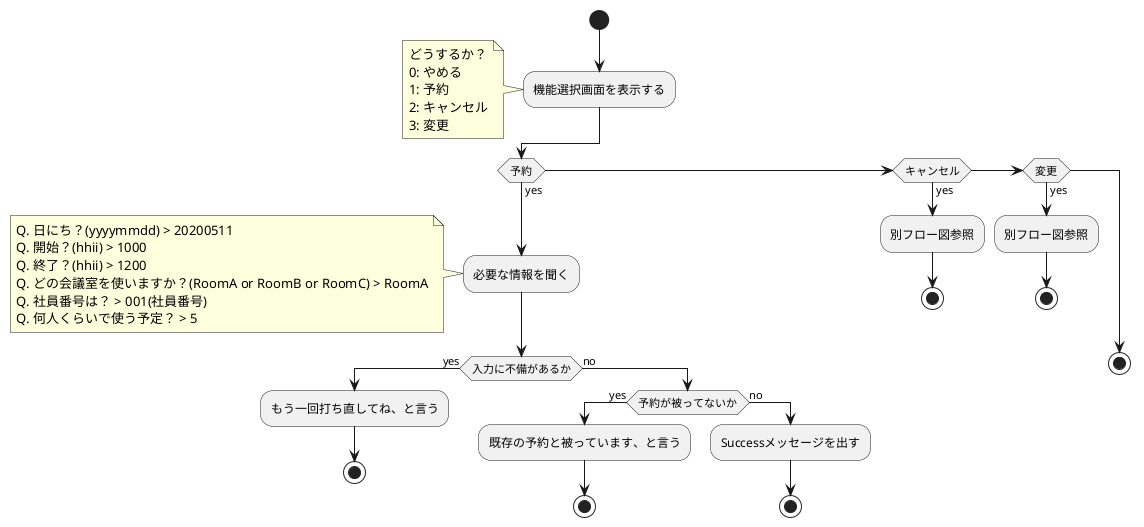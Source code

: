 @startuml

title  アプリフロー図: 会議室を予約する


top to bottom direction

@startuml
start
:機能選択画面を表示する;
note left
どうするか？
0: やめる
1: 予約
2: キャンセル
3: 変更
end note

if (予約) then (yes)
  :必要な情報を聞く;
  note left
  Q. 日にち？(yyyymmdd) > 20200511
  Q. 開始？(hhii) > 1000
  Q. 終了？(hhii) > 1200
  Q. どの会議室を使いますか？(RoomA or RoomB or RoomC) > RoomA
  Q. 社員番号は？ > 001(社員番号)
  Q. 何人くらいで使う予定？ > 5
  end note
  if (入力に不備があるか) then (yes)
    :もう一回打ち直してね、と言う;
    stop
  else (no)
    if (予約が被ってないか) then (yes)
        :既存の予約と被っています、と言う;
        stop
    else (no)
        :Successメッセージを出す;
        stop
    endif
  endif
elseif (キャンセル) then (yes)
  :別フロー図参照;
  stop
elseif (変更) then (yes)
  :別フロー図参照;
  stop
  else
  stop
endif
@enduml

